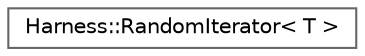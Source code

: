 digraph "类继承关系图"
{
 // LATEX_PDF_SIZE
  bgcolor="transparent";
  edge [fontname=Helvetica,fontsize=10,labelfontname=Helvetica,labelfontsize=10];
  node [fontname=Helvetica,fontsize=10,shape=box,height=0.2,width=0.4];
  rankdir="LR";
  Node0 [id="Node000000",label="Harness::RandomIterator\< T \>",height=0.2,width=0.4,color="grey40", fillcolor="white", style="filled",URL="$class_harness_1_1_random_iterator.html",tooltip=" "];
}
